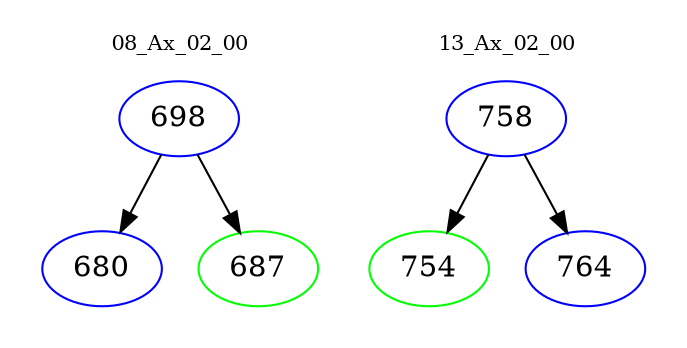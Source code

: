 digraph{
subgraph cluster_0 {
color = white
label = "08_Ax_02_00";
fontsize=10;
T0_698 [label="698", color="blue"]
T0_698 -> T0_680 [color="black"]
T0_680 [label="680", color="blue"]
T0_698 -> T0_687 [color="black"]
T0_687 [label="687", color="green"]
}
subgraph cluster_1 {
color = white
label = "13_Ax_02_00";
fontsize=10;
T1_758 [label="758", color="blue"]
T1_758 -> T1_754 [color="black"]
T1_754 [label="754", color="green"]
T1_758 -> T1_764 [color="black"]
T1_764 [label="764", color="blue"]
}
}
